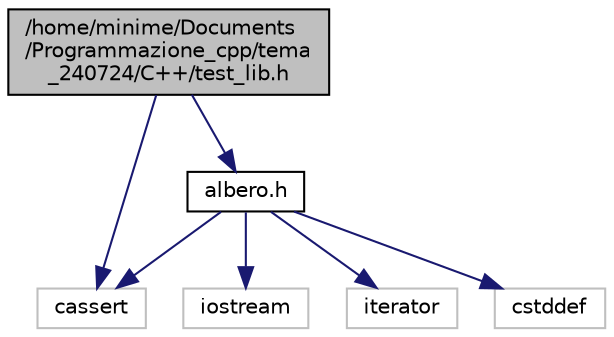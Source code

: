 digraph "/home/minime/Documents/Programmazione_cpp/tema_240724/C++/test_lib.h"
{
 // LATEX_PDF_SIZE
  edge [fontname="Helvetica",fontsize="10",labelfontname="Helvetica",labelfontsize="10"];
  node [fontname="Helvetica",fontsize="10",shape=record];
  Node1 [label="/home/minime/Documents\l/Programmazione_cpp/tema\l_240724/C++/test_lib.h",height=0.2,width=0.4,color="black", fillcolor="grey75", style="filled", fontcolor="black",tooltip="file for Testing functions of albero class"];
  Node1 -> Node2 [color="midnightblue",fontsize="10",style="solid",fontname="Helvetica"];
  Node2 [label="albero.h",height=0.2,width=0.4,color="black", fillcolor="white", style="filled",URL="$albero_8h.html",tooltip="file for binary three albero class"];
  Node2 -> Node3 [color="midnightblue",fontsize="10",style="solid",fontname="Helvetica"];
  Node3 [label="iostream",height=0.2,width=0.4,color="grey75", fillcolor="white", style="filled",tooltip=" "];
  Node2 -> Node4 [color="midnightblue",fontsize="10",style="solid",fontname="Helvetica"];
  Node4 [label="cassert",height=0.2,width=0.4,color="grey75", fillcolor="white", style="filled",tooltip=" "];
  Node2 -> Node5 [color="midnightblue",fontsize="10",style="solid",fontname="Helvetica"];
  Node5 [label="iterator",height=0.2,width=0.4,color="grey75", fillcolor="white", style="filled",tooltip=" "];
  Node2 -> Node6 [color="midnightblue",fontsize="10",style="solid",fontname="Helvetica"];
  Node6 [label="cstddef",height=0.2,width=0.4,color="grey75", fillcolor="white", style="filled",tooltip=" "];
  Node1 -> Node4 [color="midnightblue",fontsize="10",style="solid",fontname="Helvetica"];
}
